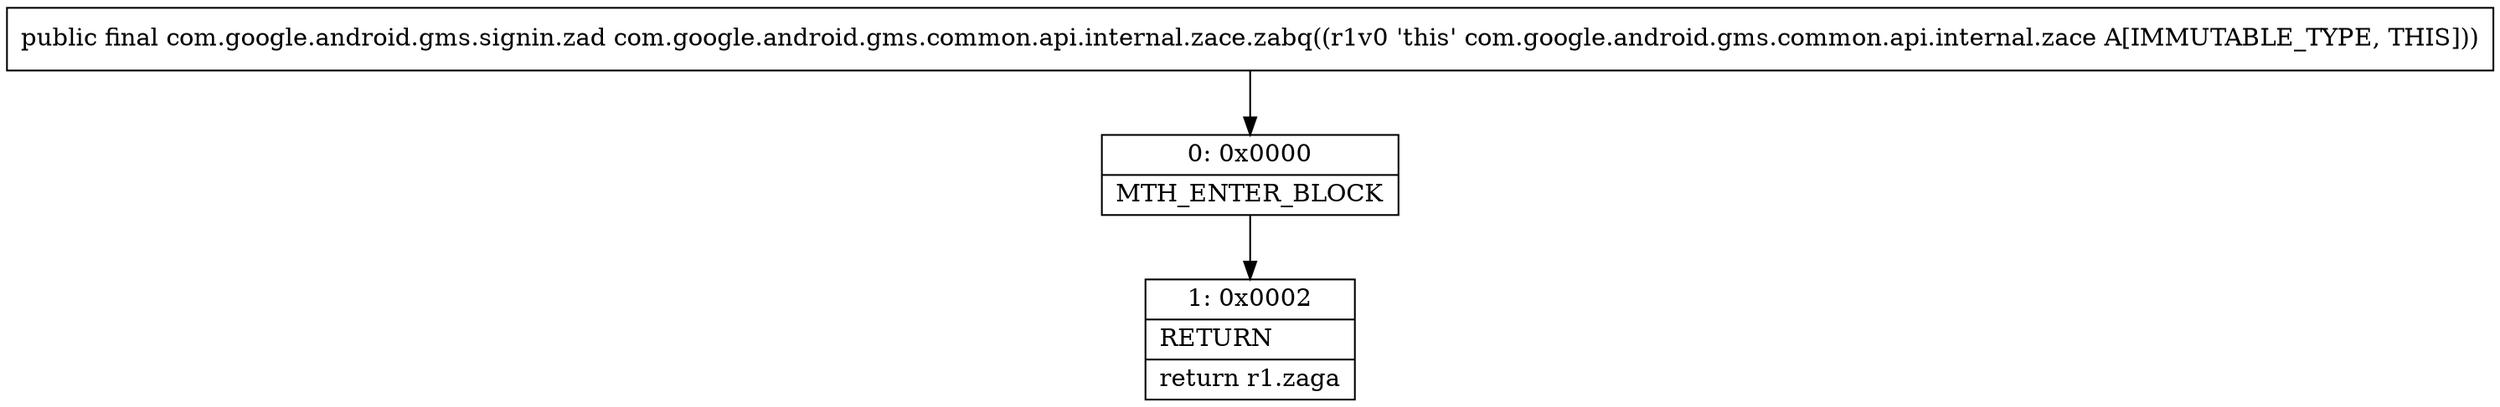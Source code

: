 digraph "CFG forcom.google.android.gms.common.api.internal.zace.zabq()Lcom\/google\/android\/gms\/signin\/zad;" {
Node_0 [shape=record,label="{0\:\ 0x0000|MTH_ENTER_BLOCK\l}"];
Node_1 [shape=record,label="{1\:\ 0x0002|RETURN\l|return r1.zaga\l}"];
MethodNode[shape=record,label="{public final com.google.android.gms.signin.zad com.google.android.gms.common.api.internal.zace.zabq((r1v0 'this' com.google.android.gms.common.api.internal.zace A[IMMUTABLE_TYPE, THIS])) }"];
MethodNode -> Node_0;
Node_0 -> Node_1;
}

